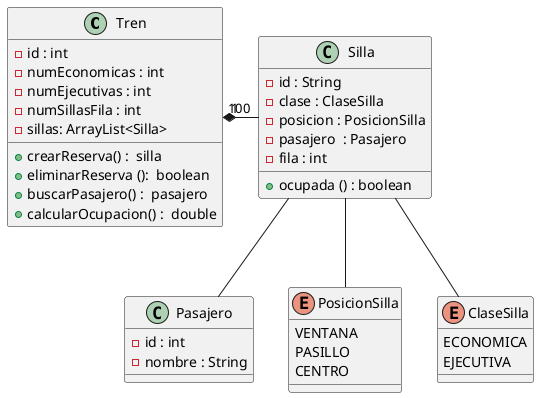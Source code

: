 @startuml
'https://plantuml.com/class-diagram

class Tren {
- id : int
- numEconomicas : int
- numEjecutivas : int
- numSillasFila : int
- sillas: ArrayList<Silla>
+ crearReserva() :  silla
+ eliminarReserva ():  boolean
+ buscarPasajero() :  pasajero
+ calcularOcupacion() :  double


}
class Silla {
- id : String
- clase : ClaseSilla
- posicion : PosicionSilla
- pasajero  : Pasajero
- fila : int
+ ocupada () : boolean

}
class Pasajero {
- id : int
- nombre : String
}

enum PosicionSilla{
VENTANA
PASILLO
CENTRO
}
enum ClaseSilla{
ECONOMICA
EJECUTIVA
}

Tren "1 " *- " 100" Silla
Silla  --  Pasajero
Silla  --  PosicionSilla
Silla  -- ClaseSilla

@enduml